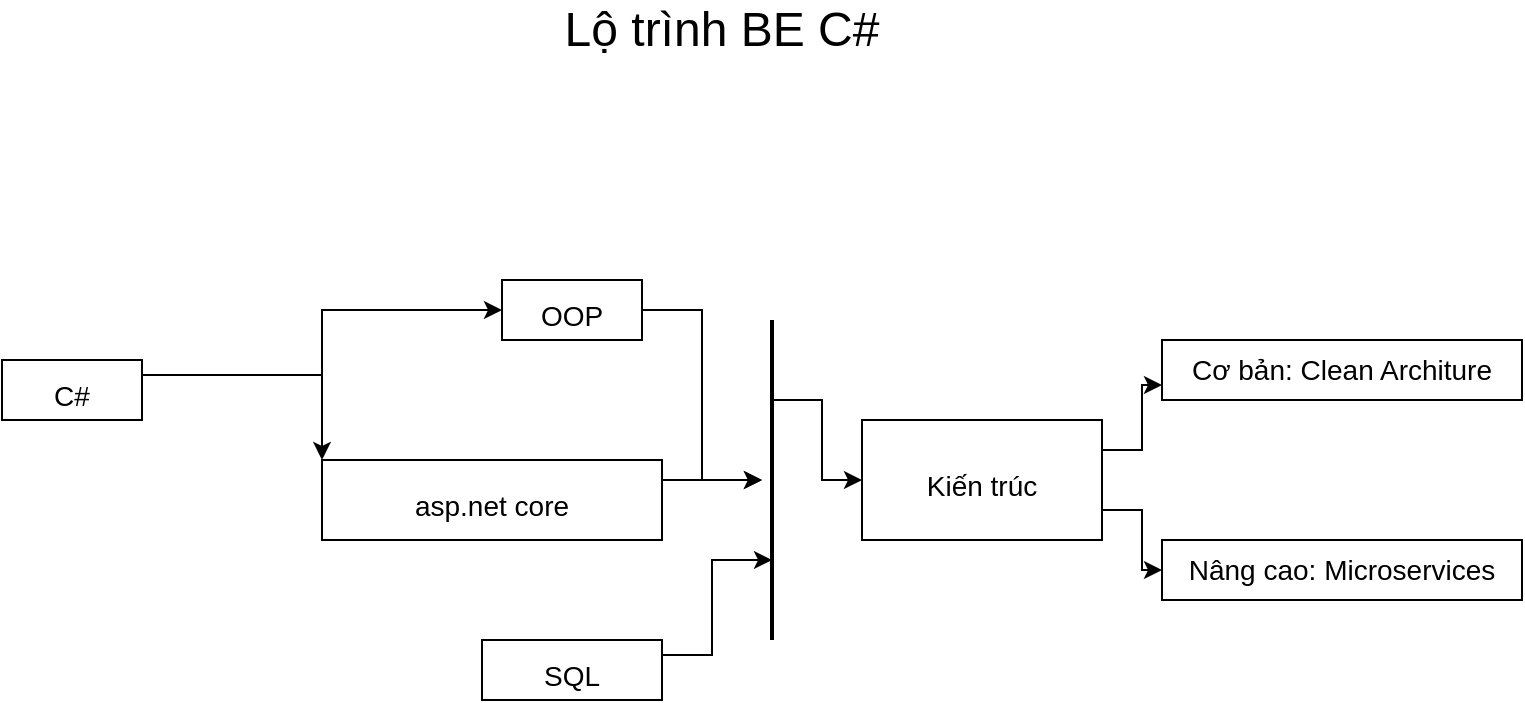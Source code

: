 <mxfile version="20.8.22" type="google"><diagram name="Trang-1" id="XCgtQsbjjfsbD8zQgETQ"><mxGraphModel grid="1" page="1" gridSize="10" guides="1" tooltips="1" connect="1" arrows="1" fold="1" pageScale="1" pageWidth="827" pageHeight="1169" math="0" shadow="0"><root><mxCell id="0"/><mxCell id="1" parent="0"/><mxCell id="9J0zFZ4du9EgcwyW9D72-1" value="&lt;font style=&quot;font-size: 24px;&quot;&gt;Lộ trình BE C#&lt;/font&gt;" style="text;html=1;strokeColor=none;fillColor=none;align=center;verticalAlign=middle;whiteSpace=wrap;rounded=0;" vertex="1" parent="1"><mxGeometry x="290" y="60" width="180" height="30" as="geometry"/></mxCell><mxCell id="9J0zFZ4du9EgcwyW9D72-8" style="edgeStyle=orthogonalEdgeStyle;rounded=0;orthogonalLoop=1;jettySize=auto;html=1;exitX=1;exitY=0.25;exitDx=0;exitDy=0;entryX=0;entryY=0.5;entryDx=0;entryDy=0;fontSize=24;" edge="1" parent="1" source="9J0zFZ4du9EgcwyW9D72-2" target="9J0zFZ4du9EgcwyW9D72-3"><mxGeometry relative="1" as="geometry"/></mxCell><mxCell id="9J0zFZ4du9EgcwyW9D72-9" style="edgeStyle=orthogonalEdgeStyle;rounded=0;orthogonalLoop=1;jettySize=auto;html=1;exitX=1;exitY=0.25;exitDx=0;exitDy=0;entryX=0;entryY=0;entryDx=0;entryDy=0;fontSize=24;" edge="1" parent="1" source="9J0zFZ4du9EgcwyW9D72-2" target="9J0zFZ4du9EgcwyW9D72-4"><mxGeometry relative="1" as="geometry"/></mxCell><mxCell id="9J0zFZ4du9EgcwyW9D72-2" value="&lt;font style=&quot;font-size: 14px;&quot;&gt;C#&lt;/font&gt;" style="rounded=0;whiteSpace=wrap;html=1;fontSize=24;" vertex="1" parent="1"><mxGeometry x="20" y="240" width="70" height="30" as="geometry"/></mxCell><mxCell id="9J0zFZ4du9EgcwyW9D72-14" style="edgeStyle=orthogonalEdgeStyle;rounded=0;orthogonalLoop=1;jettySize=auto;html=1;exitX=1;exitY=0.5;exitDx=0;exitDy=0;fontSize=14;" edge="1" parent="1" source="9J0zFZ4du9EgcwyW9D72-3" target="9J0zFZ4du9EgcwyW9D72-13"><mxGeometry relative="1" as="geometry"/></mxCell><mxCell id="9J0zFZ4du9EgcwyW9D72-3" value="&lt;font style=&quot;font-size: 14px;&quot;&gt;OOP&lt;/font&gt;" style="rounded=0;whiteSpace=wrap;html=1;fontSize=24;" vertex="1" parent="1"><mxGeometry x="270" y="200" width="70" height="30" as="geometry"/></mxCell><mxCell id="9J0zFZ4du9EgcwyW9D72-15" style="edgeStyle=orthogonalEdgeStyle;rounded=0;orthogonalLoop=1;jettySize=auto;html=1;exitX=1;exitY=0.25;exitDx=0;exitDy=0;fontSize=14;" edge="1" parent="1" source="9J0zFZ4du9EgcwyW9D72-4" target="9J0zFZ4du9EgcwyW9D72-13"><mxGeometry relative="1" as="geometry"/></mxCell><mxCell id="9J0zFZ4du9EgcwyW9D72-4" value="&lt;font style=&quot;font-size: 14px;&quot;&gt;asp.net core&lt;/font&gt;" style="rounded=0;whiteSpace=wrap;html=1;fontSize=24;" vertex="1" parent="1"><mxGeometry x="180" y="290" width="170" height="40" as="geometry"/></mxCell><mxCell id="9J0zFZ4du9EgcwyW9D72-17" style="edgeStyle=orthogonalEdgeStyle;rounded=0;orthogonalLoop=1;jettySize=auto;html=1;exitX=1;exitY=0.25;exitDx=0;exitDy=0;entryX=0.75;entryY=0.5;entryDx=0;entryDy=0;entryPerimeter=0;fontSize=14;" edge="1" parent="1" source="9J0zFZ4du9EgcwyW9D72-10" target="9J0zFZ4du9EgcwyW9D72-13"><mxGeometry relative="1" as="geometry"/></mxCell><mxCell id="9J0zFZ4du9EgcwyW9D72-10" value="&lt;font style=&quot;font-size: 14px;&quot;&gt;SQL&lt;/font&gt;" style="rounded=0;whiteSpace=wrap;html=1;fontSize=24;" vertex="1" parent="1"><mxGeometry x="260" y="380" width="90" height="30" as="geometry"/></mxCell><mxCell id="9J0zFZ4du9EgcwyW9D72-20" style="edgeStyle=orthogonalEdgeStyle;rounded=0;orthogonalLoop=1;jettySize=auto;html=1;exitX=1;exitY=0.25;exitDx=0;exitDy=0;entryX=0;entryY=0.75;entryDx=0;entryDy=0;fontSize=14;" edge="1" parent="1" source="9J0zFZ4du9EgcwyW9D72-11" target="9J0zFZ4du9EgcwyW9D72-19"><mxGeometry relative="1" as="geometry"/></mxCell><mxCell id="9J0zFZ4du9EgcwyW9D72-22" style="edgeStyle=orthogonalEdgeStyle;rounded=0;orthogonalLoop=1;jettySize=auto;html=1;exitX=1;exitY=0.75;exitDx=0;exitDy=0;entryX=0;entryY=0.5;entryDx=0;entryDy=0;fontSize=14;" edge="1" parent="1" source="9J0zFZ4du9EgcwyW9D72-11" target="9J0zFZ4du9EgcwyW9D72-21"><mxGeometry relative="1" as="geometry"/></mxCell><mxCell id="9J0zFZ4du9EgcwyW9D72-11" value="&lt;font style=&quot;font-size: 14px;&quot;&gt;Kiến trúc&lt;/font&gt;" style="rounded=0;whiteSpace=wrap;html=1;fontSize=24;" vertex="1" parent="1"><mxGeometry x="450" y="270" width="120" height="60" as="geometry"/></mxCell><mxCell id="9J0zFZ4du9EgcwyW9D72-18" style="edgeStyle=orthogonalEdgeStyle;rounded=0;orthogonalLoop=1;jettySize=auto;html=1;exitX=0.25;exitY=0.5;exitDx=0;exitDy=0;exitPerimeter=0;entryX=0;entryY=0.5;entryDx=0;entryDy=0;fontSize=14;" edge="1" parent="1" source="9J0zFZ4du9EgcwyW9D72-13" target="9J0zFZ4du9EgcwyW9D72-11"><mxGeometry relative="1" as="geometry"/></mxCell><mxCell id="9J0zFZ4du9EgcwyW9D72-13" value="" style="line;strokeWidth=2;direction=south;html=1;fontSize=14;" vertex="1" parent="1"><mxGeometry x="400" y="220" width="10" height="160" as="geometry"/></mxCell><mxCell id="9J0zFZ4du9EgcwyW9D72-19" value="Cơ bản: Clean Architure&lt;br&gt;" style="rounded=0;whiteSpace=wrap;html=1;fontSize=14;" vertex="1" parent="1"><mxGeometry x="600" y="230" width="180" height="30" as="geometry"/></mxCell><mxCell id="9J0zFZ4du9EgcwyW9D72-21" value="Nâng cao: Microservices" style="rounded=0;whiteSpace=wrap;html=1;fontSize=14;" vertex="1" parent="1"><mxGeometry x="600" y="330" width="180" height="30" as="geometry"/></mxCell></root></mxGraphModel></diagram></mxfile>